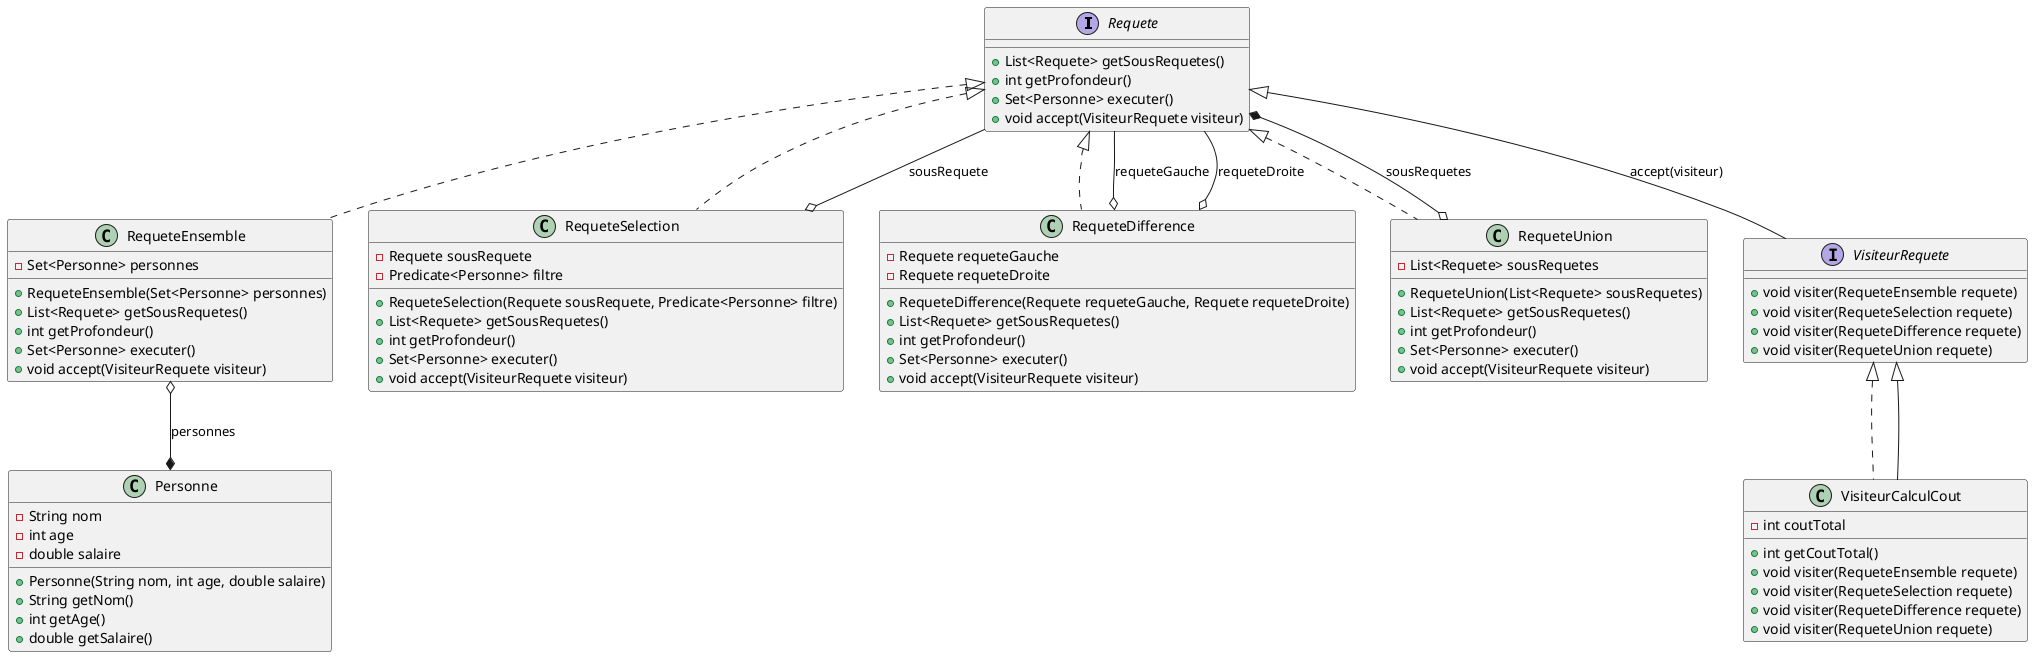 @startuml

' Interface commune pour les requêtes
interface Requete {
    + List<Requete> getSousRequetes()
    + int getProfondeur()
    + Set<Personne> executer()
    + void accept(VisiteurRequete visiteur)
}

' Classe Personne
class Personne {
    - String nom
    - int age
    - double salaire
    + Personne(String nom, int age, double salaire)
    + String getNom()
    + int getAge()
    + double getSalaire()
}

' Classe RequeteEnsemble
class RequeteEnsemble implements Requete {
    - Set<Personne> personnes
    + RequeteEnsemble(Set<Personne> personnes)
    + List<Requete> getSousRequetes()
    + int getProfondeur()
    + Set<Personne> executer()
    + void accept(VisiteurRequete visiteur)
}

' Classe RequeteSelection
class RequeteSelection implements Requete {
    - Requete sousRequete
    - Predicate<Personne> filtre
    + RequeteSelection(Requete sousRequete, Predicate<Personne> filtre)
    + List<Requete> getSousRequetes()
    + int getProfondeur()
    + Set<Personne> executer()
    + void accept(VisiteurRequete visiteur)
}

' Classe RequeteDifference
class RequeteDifference implements Requete {
    - Requete requeteGauche
    - Requete requeteDroite
    + RequeteDifference(Requete requeteGauche, Requete requeteDroite)
    + List<Requete> getSousRequetes()
    + int getProfondeur()
    + Set<Personne> executer()
    + void accept(VisiteurRequete visiteur)
}


class RequeteUnion implements Requete {
    - List<Requete> sousRequetes
    + RequeteUnion(List<Requete> sousRequetes)
    + List<Requete> getSousRequetes()
    + int getProfondeur()
    + Set<Personne> executer()
    + void accept(VisiteurRequete visiteur)
}


interface VisiteurRequete {
    + void visiter(RequeteEnsemble requete)
    + void visiter(RequeteSelection requete)
    + void visiter(RequeteDifference requete)
    + void visiter(RequeteUnion requete)
}


class VisiteurCalculCout implements VisiteurRequete {
    - int coutTotal
    + int getCoutTotal()
    + void visiter(RequeteEnsemble requete)
    + void visiter(RequeteSelection requete)
    + void visiter(RequeteDifference requete)
    + void visiter(RequeteUnion requete)
}



Requete <|-- VisiteurRequete : accept(visiteur)
VisiteurRequete <|-- VisiteurCalculCout
RequeteUnion o--* Requete : "sousRequetes"
RequeteDifference o-- Requete : "requeteGauche"
RequeteDifference o-- Requete : "requeteDroite"
RequeteSelection o-- Requete : "sousRequete"
RequeteEnsemble o--* Personne : "personnes"

@enduml
